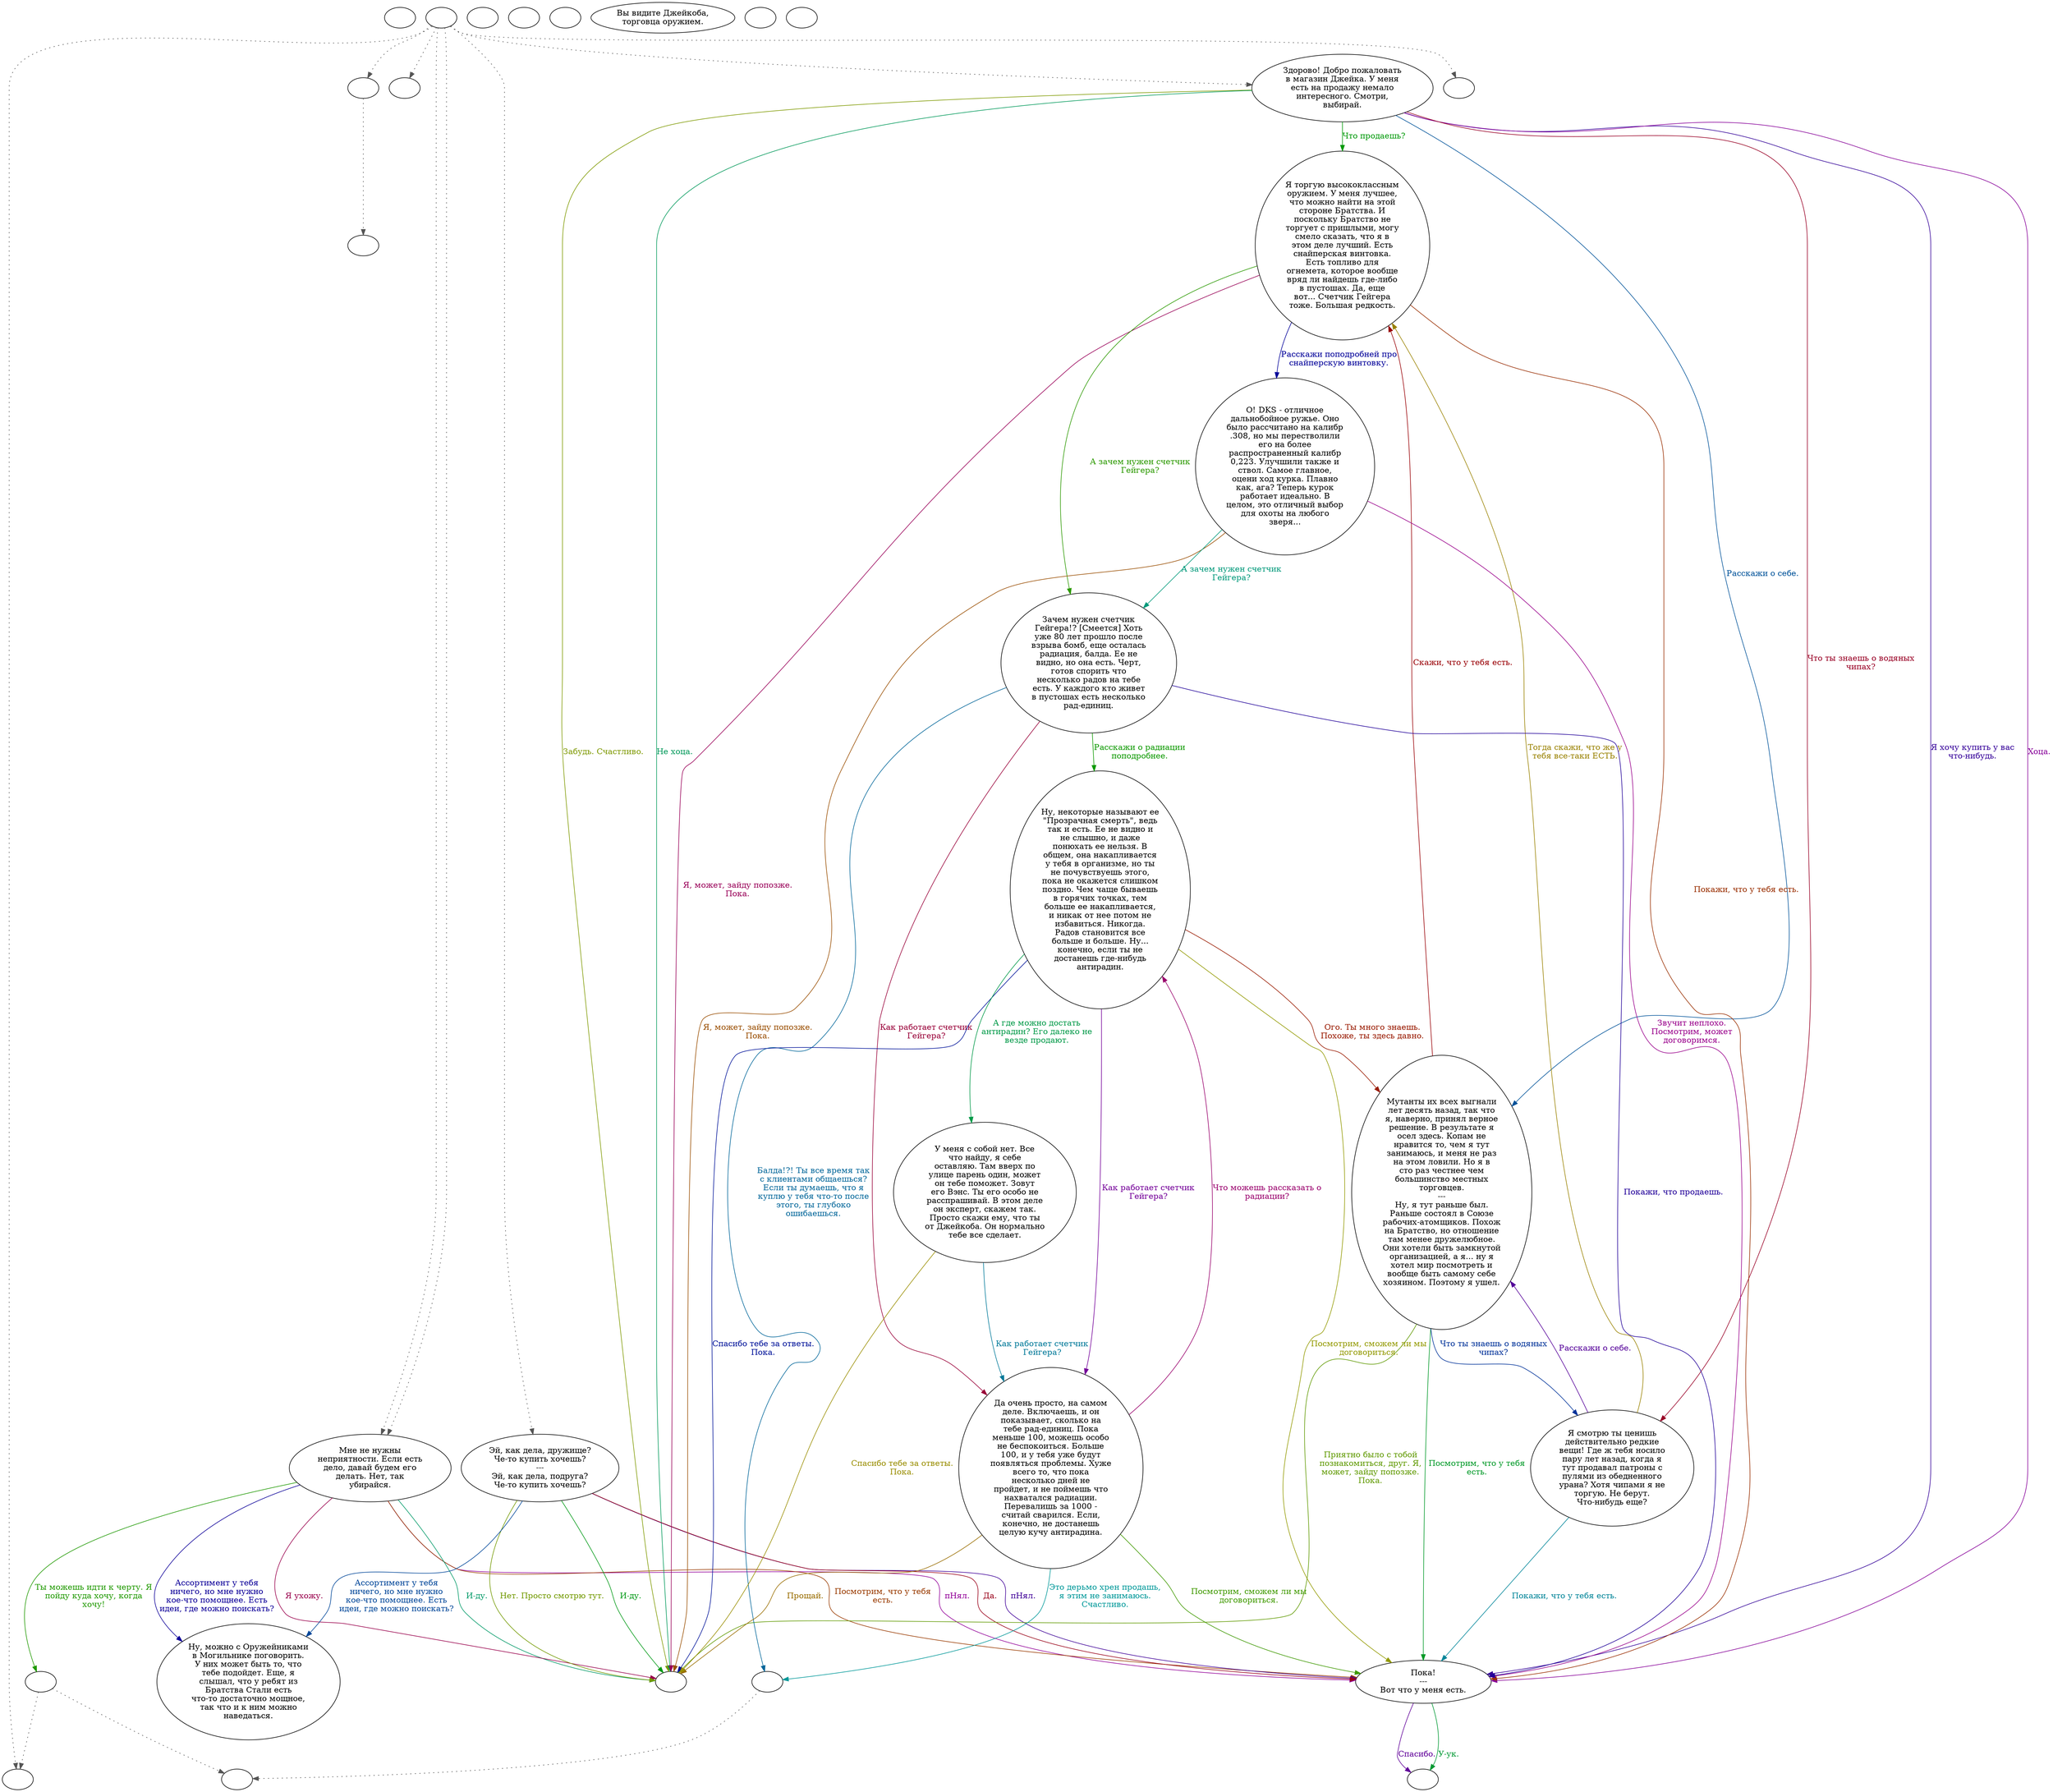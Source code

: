 digraph hubjake {
  "start" [style=filled       fillcolor="#FFFFFF"       color="#000000"]
  "start" [label=""]
  "combat" [style=filled       fillcolor="#FFFFFF"       color="#000000"]
  "combat" [label=""]
  "critter_p_proc" [style=filled       fillcolor="#FFFFFF"       color="#000000"]
  "critter_p_proc" [label=""]
  "pickup_p_proc" [style=filled       fillcolor="#FFFFFF"       color="#000000"]
  "pickup_p_proc" [label=""]
  "talk_p_proc" [style=filled       fillcolor="#FFFFFF"       color="#000000"]
  "talk_p_proc" -> "Get_Stuff" [style=dotted color="#555555"]
  "talk_p_proc" -> "get_reaction" [style=dotted color="#555555"]
  "talk_p_proc" -> "combat" [style=dotted color="#555555"]
  "talk_p_proc" -> "Jake10" [style=dotted color="#555555"]
  "talk_p_proc" -> "Jake01" [style=dotted color="#555555"]
  "talk_p_proc" -> "Jake10" [style=dotted color="#555555"]
  "talk_p_proc" -> "Jake09" [style=dotted color="#555555"]
  "talk_p_proc" -> "Put_Stuff" [style=dotted color="#555555"]
  "talk_p_proc" [label=""]
  "destroy_p_proc" [style=filled       fillcolor="#FFFFFF"       color="#000000"]
  "destroy_p_proc" [label=""]
  "look_at_p_proc" [style=filled       fillcolor="#FFFFFF"       color="#000000"]
  "look_at_p_proc" [label="Вы видите Джейкоба,\nторговца оружием."]
  "damage_p_proc" [style=filled       fillcolor="#FFFFFF"       color="#000000"]
  "damage_p_proc" [label=""]
  "map_enter_p_proc" [style=filled       fillcolor="#FFFFFF"       color="#000000"]
  "map_enter_p_proc" [label=""]
  "Jake01" [style=filled       fillcolor="#FFFFFF"       color="#000000"]
  "Jake01" [label="Здорово! Добро пожаловать\nв магазин Джейка. У меня\nесть на продажу немало\nинтересного. Смотри,\nвыбирай."]
  "Jake01" -> "Barter" [label="Я хочу купить у вас\nчто-нибудь." color="#340099" fontcolor="#340099"]
  "Jake01" -> "Jake02" [label="Что продаешь?" color="#009908" fontcolor="#009908"]
  "Jake01" -> "Jake03" [label="Что ты знаешь о водяных\nчипах?" color="#990025" fontcolor="#990025"]
  "Jake01" -> "Jake04" [label="Расскажи о себе." color="#005299" fontcolor="#005299"]
  "Jake01" -> "Jake13" [label="Забудь. Счастливо." color="#7E9900" fontcolor="#7E9900"]
  "Jake01" -> "Barter" [label="Хоца." color="#870099" fontcolor="#870099"]
  "Jake01" -> "Jake13" [label="Не хоца." color="#00995A" fontcolor="#00995A"]
  "Jake02" [style=filled       fillcolor="#FFFFFF"       color="#000000"]
  "Jake02" [label="Я торгую высококлассным\nоружием. У меня лучшее,\nчто можно найти на этой\nстороне Братства. И\nпоскольку Братство не\nторгует с пришлыми, могу\nсмело сказать, что я в\nэтом деле лучший. Есть\nснайперская винтовка.\nЕсть топливо для\nогнемета, которое вообще\nвряд ли найдешь где-либо\nв пустошах. Да, еще\nвот... Счетчик Гейгера\nтоже. Большая редкость."]
  "Jake02" -> "Barter" [label="Покажи, что у тебя есть." color="#992E00" fontcolor="#992E00"]
  "Jake02" -> "Jake05" [label="Расскажи поподробней про\nснайперскую винтовку." color="#010099" fontcolor="#010099"]
  "Jake02" -> "Jake06" [label="А зачем нужен счетчик\nГейгера?" color="#2B9900" fontcolor="#2B9900"]
  "Jake02" -> "Jake13" [label="Я, может, зайду попозже.\nПока." color="#990058" fontcolor="#990058"]
  "Jake03" [style=filled       fillcolor="#FFFFFF"       color="#000000"]
  "Jake03" [label="Я смотрю ты ценишь\nдействительно редкие\nвещи! Где ж тебя носило\nпару лет назад, когда я\nтут продавал патроны с\nпулями из обедненного\nурана? Хотя чипами я не\nторгую. Не берут.\nЧто-нибудь еще?"]
  "Jake03" -> "Barter" [label="Покажи, что у тебя есть." color="#008599" fontcolor="#008599"]
  "Jake03" -> "Jake02" [label="Тогда скажи, что же у\nтебя все-таки ЕСТЬ." color="#998100" fontcolor="#998100"]
  "Jake03" -> "Jake04" [label="Расскажи о себе." color="#540099" fontcolor="#540099"]
  "Jake04" [style=filled       fillcolor="#FFFFFF"       color="#000000"]
  "Jake04" [label="Мутанты их всех выгнали\nлет десять назад, так что\nя, наверно, принял верное\nрешение. В результате я\nосел здесь. Копам не\nнравится то, чем я тут\nзанимаюсь, и меня не раз\nна этом ловили. Но я в\nсто раз честнее чем\nбольшинство местных\nторговцев.\n---\nНу, я тут раньше был.\nРаньше состоял в Союзе\nрабочих-атомщиков. Похож\nна Братство, но отношение\nтам менее дружелюбное.\nОни хотели быть замкнутой\nорганизацией, а я... ну я\nхотел мир посмотреть и\nвообще быть самому себе\nхозяином. Поэтому я ушел."]
  "Jake04" -> "Barter" [label="Посмотрим, что у тебя\nесть." color="#009927" fontcolor="#009927"]
  "Jake04" -> "Jake02" [label="Скажи, что у тебя есть." color="#990005" fontcolor="#990005"]
  "Jake04" -> "Jake03" [label="Что ты знаешь о водяных\nчипах?" color="#003299" fontcolor="#003299"]
  "Jake04" -> "Jake13" [label="Приятно было с тобой\nпознакомиться, друг. Я,\nможет, зайду попозже.\nПока." color="#5F9900" fontcolor="#5F9900"]
  "Jake05" [style=filled       fillcolor="#FFFFFF"       color="#000000"]
  "Jake05" [label="О! DKS - отличное\nдальнобойное ружье. Оно\nбыло рассчитано на калибр\n.308, но мы перестволили\nего на более\nраспространенный калибр\n0,223. Улучшили также и\nствол. Самое главное,\nоцени ход курка. Плавно\nкак, ага? Теперь курок\nработает идеально. В\nцелом, это отличный выбор\nдля охоты на любого\nзверя..."]
  "Jake05" -> "Barter" [label="Звучит неплохо.\nПосмотрим, может\nдоговоримся." color="#99008B" fontcolor="#99008B"]
  "Jake05" -> "Jake06" [label="А зачем нужен счетчик\nГейгера?" color="#00997A" fontcolor="#00997A"]
  "Jake05" -> "Jake13" [label="Я, может, зайду попозже.\nПока." color="#994D00" fontcolor="#994D00"]
  "Jake06" [style=filled       fillcolor="#FFFFFF"       color="#000000"]
  "Jake06" [label="Зачем нужен счетчик\nГейгера!? [Смеется] Хоть\nуже 80 лет прошло после\nвзрыва бомб, еще осталась\nрадиация, балда. Ее не\nвидно, но она есть. Черт,\nготов спорить что\nнесколько радов на тебе\nесть. У каждого кто живет\nв пустошах есть несколько\nрад-единиц."]
  "Jake06" -> "Barter" [label="Покажи, что продаешь." color="#210099" fontcolor="#210099"]
  "Jake06" -> "Jake07" [label="Расскажи о радиации\nпоподробнее." color="#0C9900" fontcolor="#0C9900"]
  "Jake06" -> "Jake08" [label="Как работает счетчик\nГейгера?" color="#990038" fontcolor="#990038"]
  "Jake06" -> "Jake14" [label="Балда!?! Ты все время так\nс клиентами общаешься?\nЕсли ты думаешь, что я\nкуплю у тебя что-то после\nэтого, ты глубоко\nошибаешься." color="#006599" fontcolor="#006599"]
  "Jake07" [style=filled       fillcolor="#FFFFFF"       color="#000000"]
  "Jake07" [label="Ну, некоторые называют ее\n\"Прозрачная смерть\", ведь\nтак и есть. Ее не видно и\nне слышно, и даже\nпонюхать ее нельзя. В\nобщем, она накапливается\nу тебя в организме, но ты\nне почувствуешь этого,\nпока не окажется слишком\nпоздно. Чем чаще бываешь\nв горячих точках, тем\nбольше ее накапливается,\nи никак от нее потом не\nизбавиться. Никогда.\nРадов становится все\nбольше и больше. Ну...\nконечно, если ты не\nдостанешь где-нибудь\nантирадин."]
  "Jake07" -> "Barter" [label="Посмотрим, сможем ли мы\nдоговориться." color="#929900" fontcolor="#929900"]
  "Jake07" -> "Jake08" [label="Как работает счетчик\nГейгера?" color="#740099" fontcolor="#740099"]
  "Jake07" -> "Jake12" [label="А где можно достать\nантирадин? Его далеко не\nвезде продают." color="#009947" fontcolor="#009947"]
  "Jake07" -> "Jake04" [label="Ого. Ты много знаешь.\nПохоже, ты здесь давно." color="#991A00" fontcolor="#991A00"]
  "Jake07" -> "Jake13" [label="Спасибо тебе за ответы.\nПока." color="#001299" fontcolor="#001299"]
  "Jake08" [style=filled       fillcolor="#FFFFFF"       color="#000000"]
  "Jake08" [label="Да очень просто, на самом\nделе. Включаешь, и он\nпоказывает, сколько на\nтебе рад-единиц. Пока\nменьше 100, можешь особо\nне беспокоиться. Больше\n100, и у тебя уже будут\nпоявляться проблемы. Хуже\nвсего то, что пока\nнесколько дней не\nпройдет, и не поймешь что\nнахватался радиации.\nПеревалишь за 1000 -\nсчитай сварился. Если,\nконечно, не достанешь\nцелую кучу антирадина."]
  "Jake08" -> "Barter" [label="Посмотрим, сможем ли мы\nдоговориться." color="#3F9900" fontcolor="#3F9900"]
  "Jake08" -> "Jake07" [label="Что можешь рассказать о\nрадиации?" color="#99006C" fontcolor="#99006C"]
  "Jake08" -> "Jake14" [label="Это дерьмо хрен продашь,\nя этим не занимаюсь.\nСчастливо." color="#009899" fontcolor="#009899"]
  "Jake08" -> "Jake13" [label="Прощай." color="#996D00" fontcolor="#996D00"]
  "Jake09" [style=filled       fillcolor="#FFFFFF"       color="#000000"]
  "Jake09" [label="Эй, как дела, дружище?\nЧе-то купить хочешь?\n---\nЭй, как дела, подруга?\nЧе-то купить хочешь?"]
  "Jake09" -> "Barter" [label="пНял." color="#400099" fontcolor="#400099"]
  "Jake09" -> "Jake13" [label="И-ду." color="#009914" fontcolor="#009914"]
  "Jake09" -> "Barter" [label="Да." color="#990019" fontcolor="#990019"]
  "Jake09" -> "Jake16" [label="Ассортимент у тебя\nничего, но мне нужно\nкое-что помощнее. Есть\nидеи, где можно поискать?" color="#004699" fontcolor="#004699"]
  "Jake09" -> "Jake13" [label="Нет. Просто смотрю тут." color="#729900" fontcolor="#729900"]
  "Jake10" [style=filled       fillcolor="#FFFFFF"       color="#000000"]
  "Jake10" [label="Мне не нужны\nнеприятности. Если есть\nдело, давай будем его\nделать. Нет, так\nубирайся."]
  "Jake10" -> "Barter" [label="пНял." color="#930099" fontcolor="#930099"]
  "Jake10" -> "Jake13" [label="И-ду." color="#009967" fontcolor="#009967"]
  "Jake10" -> "Barter" [label="Посмотрим, что у тебя\nесть." color="#993A00" fontcolor="#993A00"]
  "Jake10" -> "Jake16" [label="Ассортимент у тебя\nничего, но мне нужно\nкое-что помощнее. Есть\nидеи, где можно поискать?" color="#0D0099" fontcolor="#0D0099"]
  "Jake10" -> "Jake15" [label="Ты можешь идти к черту. Я\nпойду куда хочу, когда\nхочу!" color="#1F9900" fontcolor="#1F9900"]
  "Jake10" -> "Jake13" [label="Я ухожу." color="#99004C" fontcolor="#99004C"]
  "Jake12" [style=filled       fillcolor="#FFFFFF"       color="#000000"]
  "Jake12" [label="У меня с собой нет. Все\nчто найду, я себе\nоставляю. Там вверх по\nулице парень один, может\nон тебе поможет. Зовут\nего Вэнс. Ты его особо не\nрасспрашивай. В этом деле\nон эксперт, скажем так.\nПросто скажи ему, что ты\nот Джейкоба. Он нормально\nтебе все сделает."]
  "Jake12" -> "Jake08" [label="Как работает счетчик\nГейгера?" color="#007999" fontcolor="#007999"]
  "Jake12" -> "Jake13" [label="Спасибо тебе за ответы.\nПока." color="#998D00" fontcolor="#998D00"]
  "Jake13" [style=filled       fillcolor="#FFFFFF"       color="#000000"]
  "Jake13" [label=""]
  "Jake14" [style=filled       fillcolor="#FFFFFF"       color="#000000"]
  "Jake14" -> "BottomReact" [style=dotted color="#555555"]
  "Jake14" [label=""]
  "Jake15" [style=filled       fillcolor="#FFFFFF"       color="#000000"]
  "Jake15" -> "BottomReact" [style=dotted color="#555555"]
  "Jake15" -> "combat" [style=dotted color="#555555"]
  "Jake15" [label=""]
  "Jake16" [style=filled       fillcolor="#FFFFFF"       color="#000000"]
  "Jake16" [label="Ну, можно с Оружейниками\nв Могильнике поговорить.\nУ них может быть то, что\nтебе подойдет. Еще, я\nслышал, что у ребят из\nБратства Стали есть\nчто-то достаточно мощное,\nтак что и к ним можно\nнаведаться."]
  "JakeEnd" [style=filled       fillcolor="#FFFFFF"       color="#000000"]
  "JakeEnd" [label=""]
  "Barter" [style=filled       fillcolor="#FFFFFF"       color="#000000"]
  "Barter" [label="Пока!\n---\nВот что у меня есть."]
  "Barter" -> "JakeEnd" [label="Спасибо." color="#600099" fontcolor="#600099"]
  "Barter" -> "JakeEnd" [label="У-ук." color="#009933" fontcolor="#009933"]
  "Get_Stuff" [style=filled       fillcolor="#FFFFFF"       color="#000000"]
  "Get_Stuff" [label=""]
  "Put_Stuff" [style=filled       fillcolor="#FFFFFF"       color="#000000"]
  "Put_Stuff" [label=""]
  "get_reaction" [style=filled       fillcolor="#FFFFFF"       color="#000000"]
  "get_reaction" -> "ReactToLevel" [style=dotted color="#555555"]
  "get_reaction" [label=""]
  "ReactToLevel" [style=filled       fillcolor="#FFFFFF"       color="#000000"]
  "ReactToLevel" [label=""]
  "BottomReact" [style=filled       fillcolor="#FFFFFF"       color="#000000"]
  "BottomReact" [label=""]
}